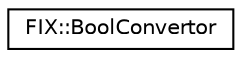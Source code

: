 digraph "Graphical Class Hierarchy"
{
  edge [fontname="Helvetica",fontsize="10",labelfontname="Helvetica",labelfontsize="10"];
  node [fontname="Helvetica",fontsize="10",shape=record];
  rankdir="LR";
  Node0 [label="FIX::BoolConvertor",height=0.2,width=0.4,color="black", fillcolor="white", style="filled",URL="$struct_f_i_x_1_1_bool_convertor.html",tooltip="Converts boolean to/from a string. "];
}
